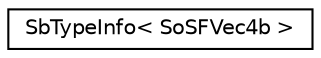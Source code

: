 digraph "Graphical Class Hierarchy"
{
 // LATEX_PDF_SIZE
  edge [fontname="Helvetica",fontsize="10",labelfontname="Helvetica",labelfontsize="10"];
  node [fontname="Helvetica",fontsize="10",shape=record];
  rankdir="LR";
  Node0 [label="SbTypeInfo\< SoSFVec4b \>",height=0.2,width=0.4,color="black", fillcolor="white", style="filled",URL="$structSbTypeInfo_3_01SoSFVec4b_01_4.html",tooltip=" "];
}
